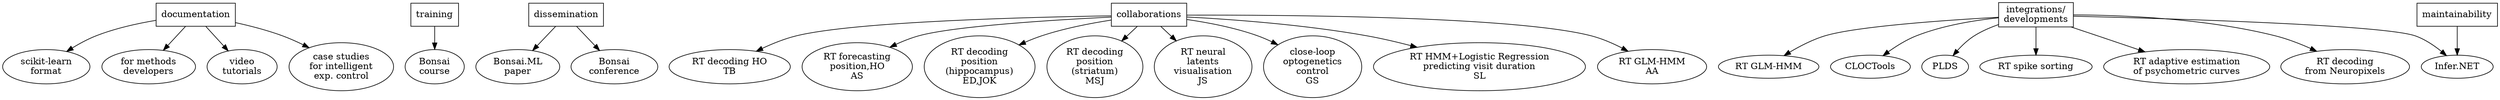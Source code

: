 digraph {
  layout=dot;
  ranksep=0.2;

  documentation [shape=box];
  documentation -> "scikit-learn\nformat";
  documentation -> "for methods\ndevelopers";
  documentation -> "video\ntutorials";
  documentation -> "case studies\nfor intelligent\nexp. control";

  training [shape=box];
  training -> "Bonsai\ncourse";

  dissemination [shape=box];
  dissemination -> "Bonsai.ML\npaper";
  dissemination -> "Bonsai\nconference";

  collaborations [shape=box];
  collaborations -> "RT decoding HO\nTB";
  collaborations -> "RT forecasting\nposition,HO\nAS";
  collaborations -> "RT decoding\nposition\n(hippocampus)\nED,JOK";
  collaborations -> "RT decoding\nposition\n(striatum)\nMSJ";
  collaborations -> "RT neural\nlatents\nvisualisation\nJS";
  collaborations -> "close-loop\noptogenetics\ncontrol\nGS";
  collaborations -> "RT HMM+Logistic Regression\npredicting visit duration\nSL";
  collaborations -> "RT GLM-HMM\nAA";

  integrations [shape=box];
  integrations -> "RT GLM-HMM";
  integrations -> "CLOCTools";
  integrations -> "PLDS";
  integrations -> "Infer.NET";
  integrations -> "RT spike sorting";
  integrations -> "RT adaptive estimation\nof psychometric curves";
  integrations -> "RT decoding\nfrom Neuropixels";

  integrations [label=<integrations/<br/>developments>]

  maintainability [shape=box];
  maintainability -> "Infer.NET";

  /* { rank=same; documentation training community technical } */

}
